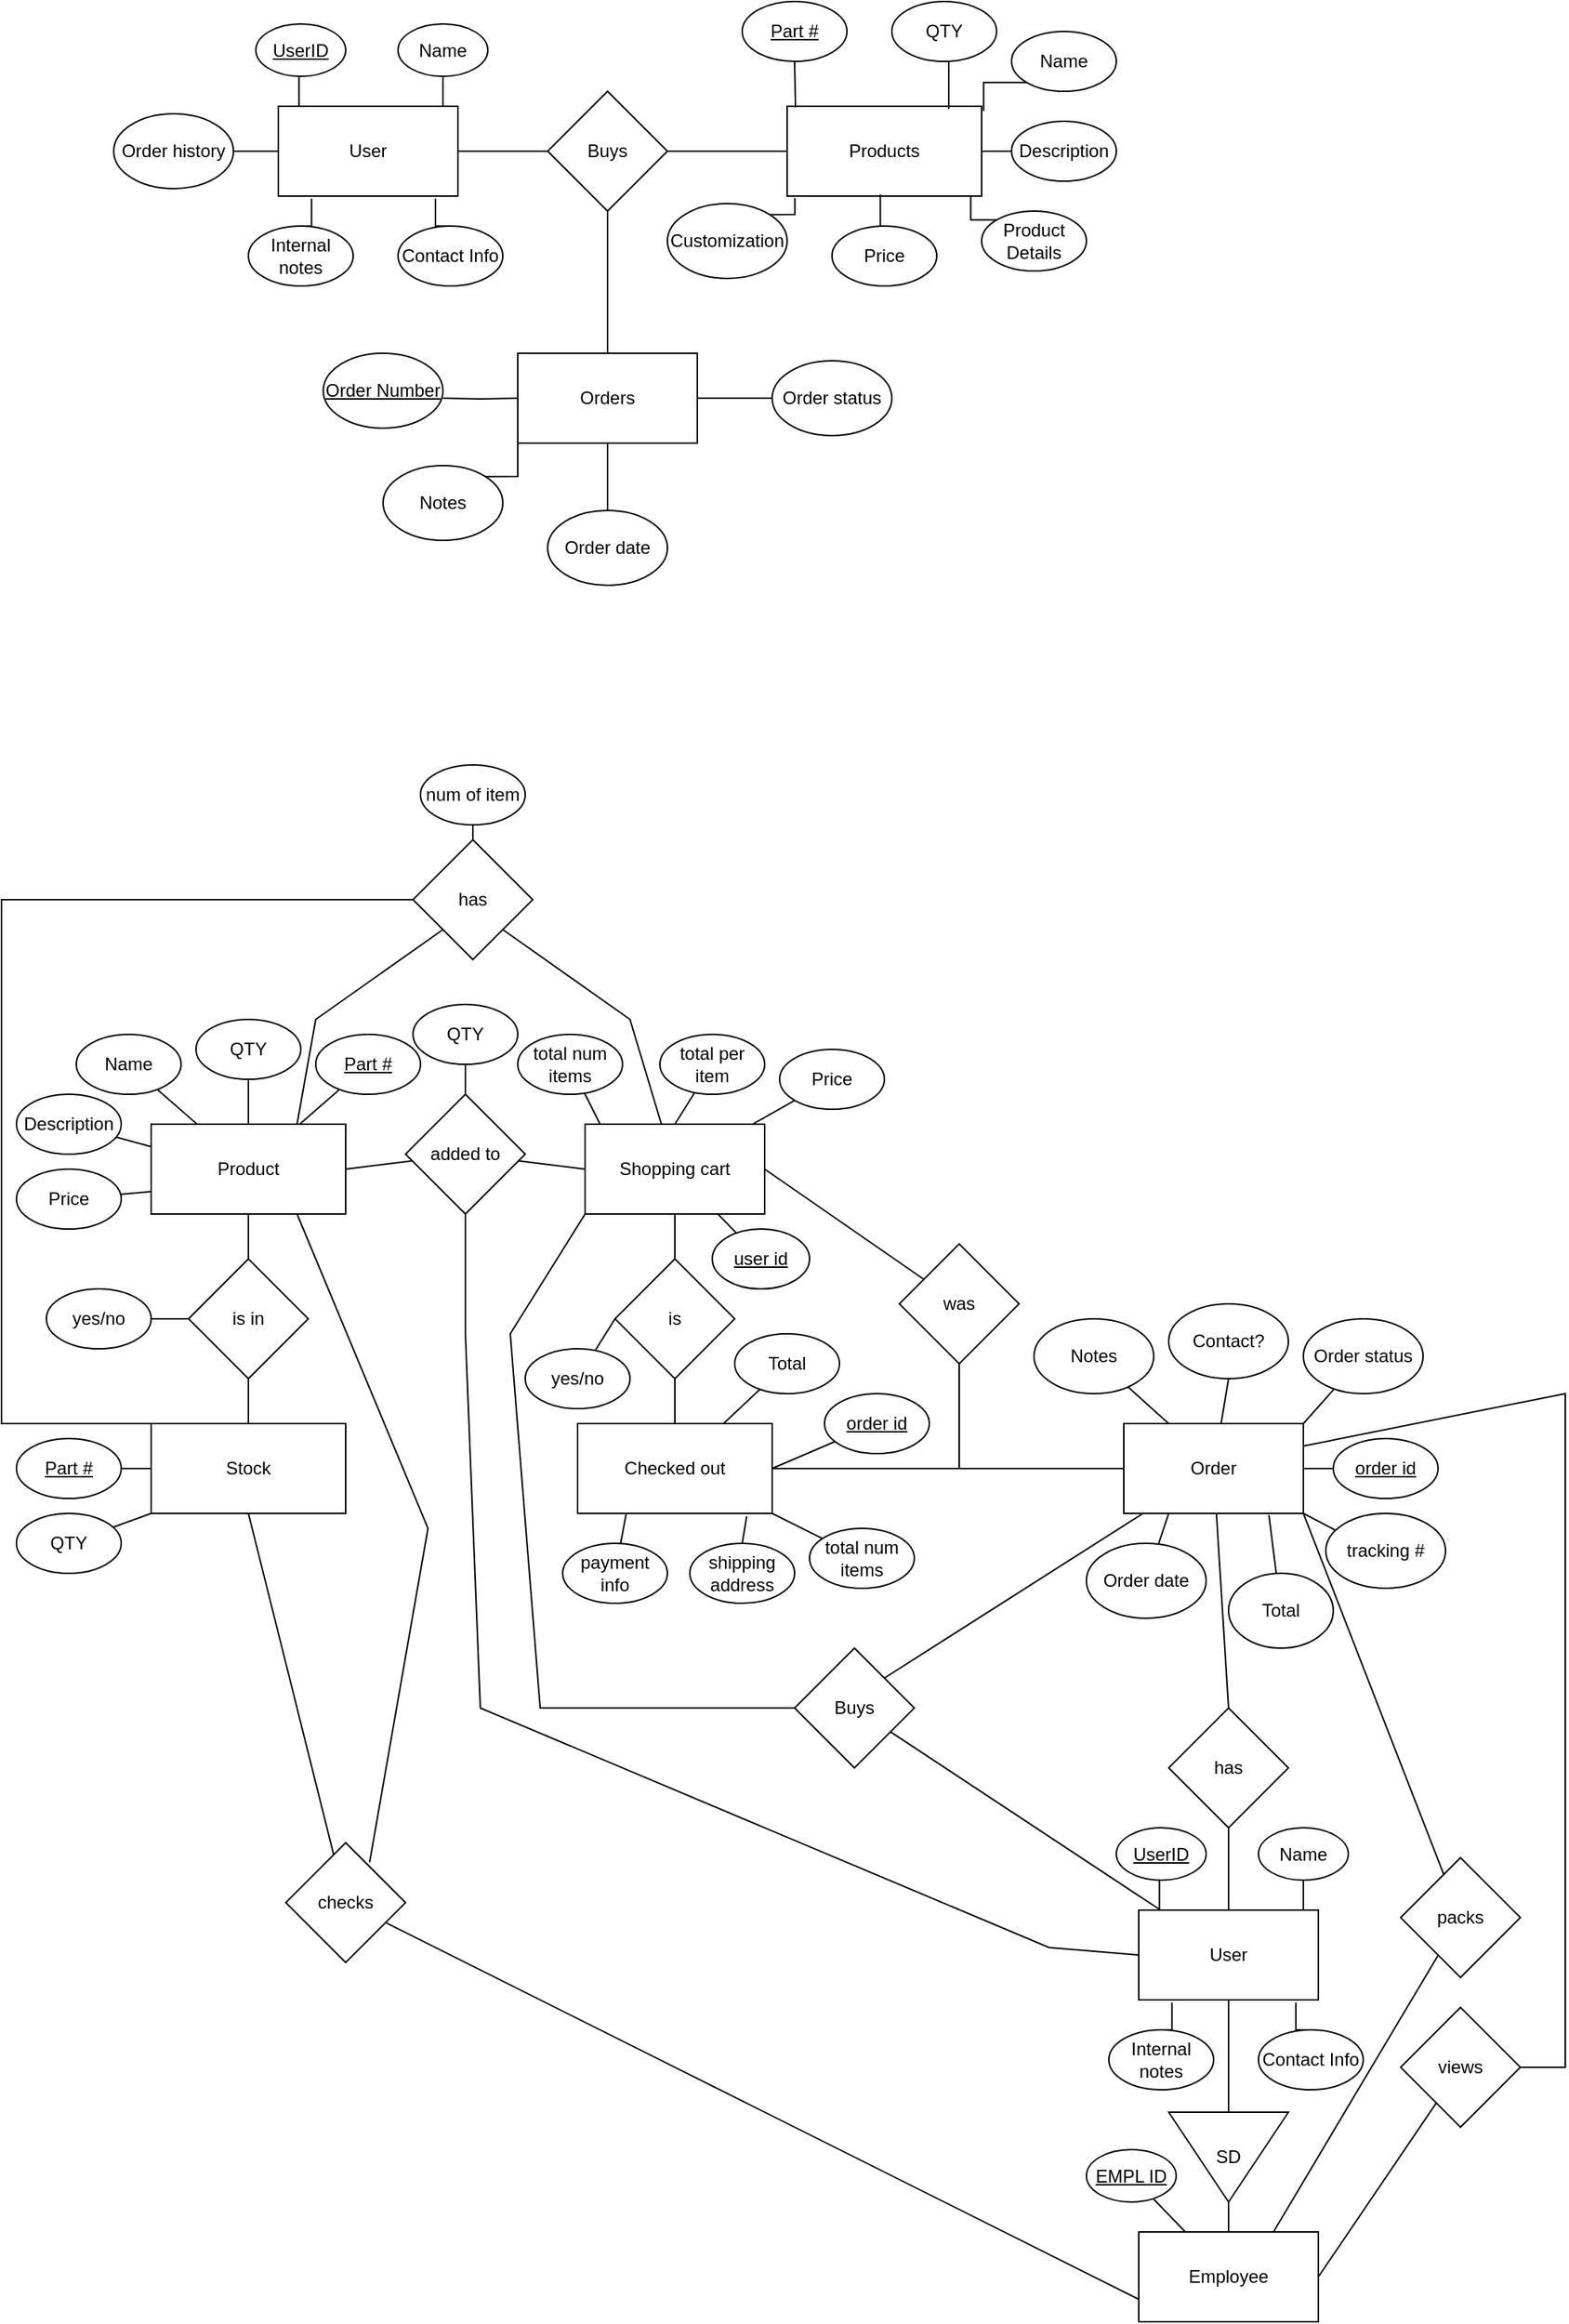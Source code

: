 <mxfile version="16.6.5" type="github">
  <diagram id="0AbyXbpl1AoOHzvugHHO" name="Page-1">
    <mxGraphModel dx="1422" dy="762" grid="1" gridSize="10" guides="1" tooltips="1" connect="1" arrows="1" fold="1" page="1" pageScale="1" pageWidth="1100" pageHeight="1700" math="0" shadow="0">
      <root>
        <mxCell id="0" />
        <mxCell id="1" parent="0" />
        <mxCell id="rV3qXJ5eg_Qng-XEDKfc-6" style="edgeStyle=orthogonalEdgeStyle;rounded=0;orthogonalLoop=1;jettySize=auto;html=1;exitX=1;exitY=0.5;exitDx=0;exitDy=0;entryX=0;entryY=0.5;entryDx=0;entryDy=0;endArrow=none;endFill=0;" parent="1" source="rV3qXJ5eg_Qng-XEDKfc-1" target="rV3qXJ5eg_Qng-XEDKfc-3" edge="1">
          <mxGeometry relative="1" as="geometry" />
        </mxCell>
        <mxCell id="rV3qXJ5eg_Qng-XEDKfc-1" value="User" style="rounded=0;whiteSpace=wrap;html=1;" parent="1" vertex="1">
          <mxGeometry x="220" y="220" width="120" height="60" as="geometry" />
        </mxCell>
        <mxCell id="rV3qXJ5eg_Qng-XEDKfc-5" style="edgeStyle=orthogonalEdgeStyle;rounded=0;orthogonalLoop=1;jettySize=auto;html=1;exitX=0;exitY=0.5;exitDx=0;exitDy=0;entryX=1;entryY=0.5;entryDx=0;entryDy=0;endArrow=none;endFill=0;" parent="1" source="rV3qXJ5eg_Qng-XEDKfc-2" target="rV3qXJ5eg_Qng-XEDKfc-3" edge="1">
          <mxGeometry relative="1" as="geometry" />
        </mxCell>
        <mxCell id="rV3qXJ5eg_Qng-XEDKfc-2" value="Products" style="rounded=0;whiteSpace=wrap;html=1;" parent="1" vertex="1">
          <mxGeometry x="560" y="220" width="130" height="60" as="geometry" />
        </mxCell>
        <mxCell id="rV3qXJ5eg_Qng-XEDKfc-49" style="edgeStyle=orthogonalEdgeStyle;rounded=0;orthogonalLoop=1;jettySize=auto;html=1;exitX=0.5;exitY=1;exitDx=0;exitDy=0;entryX=0.5;entryY=0;entryDx=0;entryDy=0;endArrow=none;endFill=0;" parent="1" source="rV3qXJ5eg_Qng-XEDKfc-3" target="rV3qXJ5eg_Qng-XEDKfc-48" edge="1">
          <mxGeometry relative="1" as="geometry" />
        </mxCell>
        <mxCell id="rV3qXJ5eg_Qng-XEDKfc-3" value="Buys" style="rhombus;whiteSpace=wrap;html=1;" parent="1" vertex="1">
          <mxGeometry x="400" y="210" width="80" height="80" as="geometry" />
        </mxCell>
        <mxCell id="rV3qXJ5eg_Qng-XEDKfc-63" style="edgeStyle=orthogonalEdgeStyle;rounded=0;orthogonalLoop=1;jettySize=auto;html=1;exitX=0.5;exitY=1;exitDx=0;exitDy=0;entryX=0.831;entryY=0.029;entryDx=0;entryDy=0;entryPerimeter=0;endArrow=none;endFill=0;" parent="1" source="rV3qXJ5eg_Qng-XEDKfc-8" target="rV3qXJ5eg_Qng-XEDKfc-2" edge="1">
          <mxGeometry relative="1" as="geometry" />
        </mxCell>
        <mxCell id="rV3qXJ5eg_Qng-XEDKfc-8" value="QTY" style="ellipse;whiteSpace=wrap;html=1;" parent="1" vertex="1">
          <mxGeometry x="630" y="150" width="70" height="40" as="geometry" />
        </mxCell>
        <mxCell id="rV3qXJ5eg_Qng-XEDKfc-64" style="edgeStyle=orthogonalEdgeStyle;rounded=0;orthogonalLoop=1;jettySize=auto;html=1;exitX=0.5;exitY=1;exitDx=0;exitDy=0;entryX=0.043;entryY=0.013;entryDx=0;entryDy=0;entryPerimeter=0;endArrow=none;endFill=0;" parent="1" source="rV3qXJ5eg_Qng-XEDKfc-9" target="rV3qXJ5eg_Qng-XEDKfc-2" edge="1">
          <mxGeometry relative="1" as="geometry" />
        </mxCell>
        <mxCell id="rV3qXJ5eg_Qng-XEDKfc-9" value="&lt;u&gt;Part #&lt;/u&gt;" style="ellipse;whiteSpace=wrap;html=1;" parent="1" vertex="1">
          <mxGeometry x="530" y="150" width="70" height="40" as="geometry" />
        </mxCell>
        <mxCell id="rV3qXJ5eg_Qng-XEDKfc-62" style="edgeStyle=orthogonalEdgeStyle;rounded=0;orthogonalLoop=1;jettySize=auto;html=1;exitX=0;exitY=1;exitDx=0;exitDy=0;entryX=1.01;entryY=0.052;entryDx=0;entryDy=0;entryPerimeter=0;endArrow=none;endFill=0;" parent="1" source="rV3qXJ5eg_Qng-XEDKfc-10" target="rV3qXJ5eg_Qng-XEDKfc-2" edge="1">
          <mxGeometry relative="1" as="geometry" />
        </mxCell>
        <mxCell id="rV3qXJ5eg_Qng-XEDKfc-10" value="Name" style="ellipse;whiteSpace=wrap;html=1;" parent="1" vertex="1">
          <mxGeometry x="710" y="170" width="70" height="40" as="geometry" />
        </mxCell>
        <mxCell id="rV3qXJ5eg_Qng-XEDKfc-61" style="edgeStyle=orthogonalEdgeStyle;rounded=0;orthogonalLoop=1;jettySize=auto;html=1;exitX=0;exitY=0.5;exitDx=0;exitDy=0;entryX=1;entryY=0.5;entryDx=0;entryDy=0;endArrow=none;endFill=0;" parent="1" source="rV3qXJ5eg_Qng-XEDKfc-11" target="rV3qXJ5eg_Qng-XEDKfc-2" edge="1">
          <mxGeometry relative="1" as="geometry" />
        </mxCell>
        <mxCell id="rV3qXJ5eg_Qng-XEDKfc-11" value="Description&lt;br&gt;" style="ellipse;whiteSpace=wrap;html=1;" parent="1" vertex="1">
          <mxGeometry x="710" y="230" width="70" height="40" as="geometry" />
        </mxCell>
        <mxCell id="rV3qXJ5eg_Qng-XEDKfc-60" style="edgeStyle=orthogonalEdgeStyle;rounded=0;orthogonalLoop=1;jettySize=auto;html=1;exitX=0;exitY=0;exitDx=0;exitDy=0;entryX=0.944;entryY=0.997;entryDx=0;entryDy=0;entryPerimeter=0;endArrow=none;endFill=0;" parent="1" source="rV3qXJ5eg_Qng-XEDKfc-13" target="rV3qXJ5eg_Qng-XEDKfc-2" edge="1">
          <mxGeometry relative="1" as="geometry" />
        </mxCell>
        <mxCell id="rV3qXJ5eg_Qng-XEDKfc-13" value="Product&lt;br&gt;Details" style="ellipse;whiteSpace=wrap;html=1;" parent="1" vertex="1">
          <mxGeometry x="690" y="290" width="70" height="40" as="geometry" />
        </mxCell>
        <mxCell id="rV3qXJ5eg_Qng-XEDKfc-59" style="edgeStyle=orthogonalEdgeStyle;rounded=0;orthogonalLoop=1;jettySize=auto;html=1;exitX=0.5;exitY=0;exitDx=0;exitDy=0;entryX=0.479;entryY=0.981;entryDx=0;entryDy=0;entryPerimeter=0;endArrow=none;endFill=0;" parent="1" source="rV3qXJ5eg_Qng-XEDKfc-14" target="rV3qXJ5eg_Qng-XEDKfc-2" edge="1">
          <mxGeometry relative="1" as="geometry" />
        </mxCell>
        <mxCell id="rV3qXJ5eg_Qng-XEDKfc-14" value="Price" style="ellipse;whiteSpace=wrap;html=1;" parent="1" vertex="1">
          <mxGeometry x="590" y="300" width="70" height="40" as="geometry" />
        </mxCell>
        <mxCell id="rV3qXJ5eg_Qng-XEDKfc-58" style="edgeStyle=orthogonalEdgeStyle;rounded=0;orthogonalLoop=1;jettySize=auto;html=1;exitX=1;exitY=0;exitDx=0;exitDy=0;entryX=0.04;entryY=1.021;entryDx=0;entryDy=0;entryPerimeter=0;endArrow=none;endFill=0;" parent="1" source="rV3qXJ5eg_Qng-XEDKfc-15" target="rV3qXJ5eg_Qng-XEDKfc-2" edge="1">
          <mxGeometry relative="1" as="geometry" />
        </mxCell>
        <mxCell id="rV3qXJ5eg_Qng-XEDKfc-15" value="Customization&lt;br&gt;" style="ellipse;whiteSpace=wrap;html=1;" parent="1" vertex="1">
          <mxGeometry x="480" y="285" width="80" height="50" as="geometry" />
        </mxCell>
        <mxCell id="rV3qXJ5eg_Qng-XEDKfc-24" style="edgeStyle=orthogonalEdgeStyle;rounded=0;orthogonalLoop=1;jettySize=auto;html=1;exitX=1;exitY=0.5;exitDx=0;exitDy=0;entryX=0;entryY=0.5;entryDx=0;entryDy=0;endArrow=none;endFill=0;" parent="1" source="rV3qXJ5eg_Qng-XEDKfc-23" target="rV3qXJ5eg_Qng-XEDKfc-1" edge="1">
          <mxGeometry relative="1" as="geometry" />
        </mxCell>
        <mxCell id="rV3qXJ5eg_Qng-XEDKfc-23" value="Order history" style="ellipse;whiteSpace=wrap;html=1;" parent="1" vertex="1">
          <mxGeometry x="110" y="225" width="80" height="50" as="geometry" />
        </mxCell>
        <mxCell id="rV3qXJ5eg_Qng-XEDKfc-44" style="edgeStyle=orthogonalEdgeStyle;rounded=0;orthogonalLoop=1;jettySize=auto;html=1;exitX=0.5;exitY=1;exitDx=0;exitDy=0;entryX=0.115;entryY=-0.003;entryDx=0;entryDy=0;entryPerimeter=0;endArrow=none;endFill=0;" parent="1" source="rV3qXJ5eg_Qng-XEDKfc-34" target="rV3qXJ5eg_Qng-XEDKfc-1" edge="1">
          <mxGeometry relative="1" as="geometry" />
        </mxCell>
        <mxCell id="rV3qXJ5eg_Qng-XEDKfc-34" value="&lt;u&gt;UserID&lt;/u&gt;" style="ellipse;whiteSpace=wrap;html=1;" parent="1" vertex="1">
          <mxGeometry x="205" y="165" width="60" height="35" as="geometry" />
        </mxCell>
        <mxCell id="rV3qXJ5eg_Qng-XEDKfc-43" style="edgeStyle=orthogonalEdgeStyle;rounded=0;orthogonalLoop=1;jettySize=auto;html=1;exitX=0.5;exitY=1;exitDx=0;exitDy=0;endArrow=none;endFill=0;" parent="1" source="rV3qXJ5eg_Qng-XEDKfc-38" target="rV3qXJ5eg_Qng-XEDKfc-1" edge="1">
          <mxGeometry relative="1" as="geometry" />
        </mxCell>
        <mxCell id="rV3qXJ5eg_Qng-XEDKfc-38" value="Name" style="ellipse;whiteSpace=wrap;html=1;" parent="1" vertex="1">
          <mxGeometry x="300" y="165" width="60" height="35" as="geometry" />
        </mxCell>
        <mxCell id="rV3qXJ5eg_Qng-XEDKfc-42" style="edgeStyle=orthogonalEdgeStyle;rounded=0;orthogonalLoop=1;jettySize=auto;html=1;exitX=0.5;exitY=0;exitDx=0;exitDy=0;entryX=0.875;entryY=1.03;entryDx=0;entryDy=0;entryPerimeter=0;endArrow=none;endFill=0;" parent="1" source="rV3qXJ5eg_Qng-XEDKfc-39" target="rV3qXJ5eg_Qng-XEDKfc-1" edge="1">
          <mxGeometry relative="1" as="geometry" />
        </mxCell>
        <mxCell id="rV3qXJ5eg_Qng-XEDKfc-39" value="Contact Info" style="ellipse;whiteSpace=wrap;html=1;" parent="1" vertex="1">
          <mxGeometry x="300" y="300" width="70" height="40" as="geometry" />
        </mxCell>
        <mxCell id="rV3qXJ5eg_Qng-XEDKfc-41" style="edgeStyle=orthogonalEdgeStyle;rounded=0;orthogonalLoop=1;jettySize=auto;html=1;exitX=0.5;exitY=0;exitDx=0;exitDy=0;entryX=0.185;entryY=1.03;entryDx=0;entryDy=0;entryPerimeter=0;endArrow=none;endFill=0;" parent="1" source="rV3qXJ5eg_Qng-XEDKfc-40" target="rV3qXJ5eg_Qng-XEDKfc-1" edge="1">
          <mxGeometry relative="1" as="geometry" />
        </mxCell>
        <mxCell id="rV3qXJ5eg_Qng-XEDKfc-40" value="Internal notes&lt;br&gt;" style="ellipse;whiteSpace=wrap;html=1;" parent="1" vertex="1">
          <mxGeometry x="200" y="300" width="70" height="40" as="geometry" />
        </mxCell>
        <mxCell id="rV3qXJ5eg_Qng-XEDKfc-48" value="Orders" style="rounded=0;whiteSpace=wrap;html=1;" parent="1" vertex="1">
          <mxGeometry x="380" y="385" width="120" height="60" as="geometry" />
        </mxCell>
        <mxCell id="rV3qXJ5eg_Qng-XEDKfc-51" style="edgeStyle=orthogonalEdgeStyle;rounded=0;orthogonalLoop=1;jettySize=auto;html=1;exitX=1;exitY=0.5;exitDx=0;exitDy=0;endArrow=none;endFill=0;" parent="1" target="rV3qXJ5eg_Qng-XEDKfc-48" edge="1">
          <mxGeometry relative="1" as="geometry">
            <mxPoint x="330.0" y="415" as="sourcePoint" />
          </mxGeometry>
        </mxCell>
        <mxCell id="rV3qXJ5eg_Qng-XEDKfc-50" value="&lt;u&gt;Order Number&lt;/u&gt;" style="ellipse;whiteSpace=wrap;html=1;" parent="1" vertex="1">
          <mxGeometry x="250" y="385" width="80" height="50" as="geometry" />
        </mxCell>
        <mxCell id="rV3qXJ5eg_Qng-XEDKfc-53" style="edgeStyle=orthogonalEdgeStyle;rounded=0;orthogonalLoop=1;jettySize=auto;html=1;exitX=0;exitY=0.5;exitDx=0;exitDy=0;entryX=1;entryY=0.5;entryDx=0;entryDy=0;endArrow=none;endFill=0;" parent="1" source="rV3qXJ5eg_Qng-XEDKfc-52" target="rV3qXJ5eg_Qng-XEDKfc-48" edge="1">
          <mxGeometry relative="1" as="geometry" />
        </mxCell>
        <mxCell id="rV3qXJ5eg_Qng-XEDKfc-52" value="Order status&lt;br&gt;" style="ellipse;whiteSpace=wrap;html=1;" parent="1" vertex="1">
          <mxGeometry x="550" y="390" width="80" height="50" as="geometry" />
        </mxCell>
        <mxCell id="rV3qXJ5eg_Qng-XEDKfc-55" style="edgeStyle=orthogonalEdgeStyle;rounded=0;orthogonalLoop=1;jettySize=auto;html=1;exitX=0.5;exitY=0;exitDx=0;exitDy=0;entryX=0.5;entryY=1;entryDx=0;entryDy=0;endArrow=none;endFill=0;" parent="1" source="rV3qXJ5eg_Qng-XEDKfc-54" target="rV3qXJ5eg_Qng-XEDKfc-48" edge="1">
          <mxGeometry relative="1" as="geometry" />
        </mxCell>
        <mxCell id="rV3qXJ5eg_Qng-XEDKfc-54" value="Order date&lt;br&gt;" style="ellipse;whiteSpace=wrap;html=1;" parent="1" vertex="1">
          <mxGeometry x="400" y="490" width="80" height="50" as="geometry" />
        </mxCell>
        <mxCell id="rV3qXJ5eg_Qng-XEDKfc-57" style="edgeStyle=orthogonalEdgeStyle;rounded=0;orthogonalLoop=1;jettySize=auto;html=1;exitX=1;exitY=0;exitDx=0;exitDy=0;entryX=0;entryY=1;entryDx=0;entryDy=0;endArrow=none;endFill=0;" parent="1" source="rV3qXJ5eg_Qng-XEDKfc-56" target="rV3qXJ5eg_Qng-XEDKfc-48" edge="1">
          <mxGeometry relative="1" as="geometry" />
        </mxCell>
        <mxCell id="rV3qXJ5eg_Qng-XEDKfc-56" value="Notes" style="ellipse;whiteSpace=wrap;html=1;" parent="1" vertex="1">
          <mxGeometry x="290" y="460" width="80" height="50" as="geometry" />
        </mxCell>
        <mxCell id="xdMU3iZf9lZtiUBWE6Kj-15" style="edgeStyle=none;rounded=0;orthogonalLoop=1;jettySize=auto;html=1;entryX=0.5;entryY=0;entryDx=0;entryDy=0;endArrow=none;endFill=0;" edge="1" parent="1" source="xdMU3iZf9lZtiUBWE6Kj-1" target="xdMU3iZf9lZtiUBWE6Kj-13">
          <mxGeometry relative="1" as="geometry" />
        </mxCell>
        <mxCell id="xdMU3iZf9lZtiUBWE6Kj-1" value="Product" style="rounded=0;whiteSpace=wrap;html=1;" vertex="1" parent="1">
          <mxGeometry x="135" y="900" width="130" height="60" as="geometry" />
        </mxCell>
        <mxCell id="xdMU3iZf9lZtiUBWE6Kj-5" style="edgeStyle=none;rounded=0;orthogonalLoop=1;jettySize=auto;html=1;endArrow=none;endFill=0;entryX=0.5;entryY=0;entryDx=0;entryDy=0;" edge="1" parent="1" source="xdMU3iZf9lZtiUBWE6Kj-2" target="xdMU3iZf9lZtiUBWE6Kj-1">
          <mxGeometry relative="1" as="geometry" />
        </mxCell>
        <mxCell id="xdMU3iZf9lZtiUBWE6Kj-2" value="QTY" style="ellipse;whiteSpace=wrap;html=1;" vertex="1" parent="1">
          <mxGeometry x="165" y="830" width="70" height="40" as="geometry" />
        </mxCell>
        <mxCell id="xdMU3iZf9lZtiUBWE6Kj-4" style="rounded=0;orthogonalLoop=1;jettySize=auto;html=1;endArrow=none;endFill=0;" edge="1" parent="1" source="xdMU3iZf9lZtiUBWE6Kj-3" target="xdMU3iZf9lZtiUBWE6Kj-1">
          <mxGeometry relative="1" as="geometry" />
        </mxCell>
        <mxCell id="xdMU3iZf9lZtiUBWE6Kj-3" value="&lt;u&gt;Part #&lt;/u&gt;" style="ellipse;whiteSpace=wrap;html=1;" vertex="1" parent="1">
          <mxGeometry x="245" y="840" width="70" height="40" as="geometry" />
        </mxCell>
        <mxCell id="xdMU3iZf9lZtiUBWE6Kj-7" style="edgeStyle=none;rounded=0;orthogonalLoop=1;jettySize=auto;html=1;endArrow=none;endFill=0;" edge="1" parent="1" source="xdMU3iZf9lZtiUBWE6Kj-6" target="xdMU3iZf9lZtiUBWE6Kj-1">
          <mxGeometry relative="1" as="geometry" />
        </mxCell>
        <mxCell id="xdMU3iZf9lZtiUBWE6Kj-6" value="Name" style="ellipse;whiteSpace=wrap;html=1;" vertex="1" parent="1">
          <mxGeometry x="85" y="840" width="70" height="40" as="geometry" />
        </mxCell>
        <mxCell id="xdMU3iZf9lZtiUBWE6Kj-9" style="edgeStyle=none;rounded=0;orthogonalLoop=1;jettySize=auto;html=1;entryX=0;entryY=0.25;entryDx=0;entryDy=0;endArrow=none;endFill=0;" edge="1" parent="1" source="xdMU3iZf9lZtiUBWE6Kj-8" target="xdMU3iZf9lZtiUBWE6Kj-1">
          <mxGeometry relative="1" as="geometry" />
        </mxCell>
        <mxCell id="xdMU3iZf9lZtiUBWE6Kj-8" value="Description&lt;br&gt;" style="ellipse;whiteSpace=wrap;html=1;" vertex="1" parent="1">
          <mxGeometry x="45" y="880" width="70" height="40" as="geometry" />
        </mxCell>
        <mxCell id="xdMU3iZf9lZtiUBWE6Kj-11" style="edgeStyle=none;rounded=0;orthogonalLoop=1;jettySize=auto;html=1;entryX=0;entryY=0.75;entryDx=0;entryDy=0;endArrow=none;endFill=0;" edge="1" parent="1" source="xdMU3iZf9lZtiUBWE6Kj-10" target="xdMU3iZf9lZtiUBWE6Kj-1">
          <mxGeometry relative="1" as="geometry" />
        </mxCell>
        <mxCell id="xdMU3iZf9lZtiUBWE6Kj-10" value="Price" style="ellipse;whiteSpace=wrap;html=1;" vertex="1" parent="1">
          <mxGeometry x="45" y="930" width="70" height="40" as="geometry" />
        </mxCell>
        <mxCell id="xdMU3iZf9lZtiUBWE6Kj-16" style="edgeStyle=none;rounded=0;orthogonalLoop=1;jettySize=auto;html=1;entryX=0.5;entryY=1;entryDx=0;entryDy=0;endArrow=none;endFill=0;" edge="1" parent="1" source="xdMU3iZf9lZtiUBWE6Kj-12" target="xdMU3iZf9lZtiUBWE6Kj-13">
          <mxGeometry relative="1" as="geometry" />
        </mxCell>
        <mxCell id="xdMU3iZf9lZtiUBWE6Kj-12" value="Stock" style="rounded=0;whiteSpace=wrap;html=1;" vertex="1" parent="1">
          <mxGeometry x="135" y="1100" width="130" height="60" as="geometry" />
        </mxCell>
        <mxCell id="xdMU3iZf9lZtiUBWE6Kj-13" value="is in" style="rhombus;whiteSpace=wrap;html=1;" vertex="1" parent="1">
          <mxGeometry x="160" y="990" width="80" height="80" as="geometry" />
        </mxCell>
        <mxCell id="xdMU3iZf9lZtiUBWE6Kj-18" style="edgeStyle=none;rounded=0;orthogonalLoop=1;jettySize=auto;html=1;entryX=0;entryY=0.5;entryDx=0;entryDy=0;endArrow=none;endFill=0;" edge="1" parent="1" source="xdMU3iZf9lZtiUBWE6Kj-17" target="xdMU3iZf9lZtiUBWE6Kj-13">
          <mxGeometry relative="1" as="geometry" />
        </mxCell>
        <mxCell id="xdMU3iZf9lZtiUBWE6Kj-17" value="yes/no" style="ellipse;whiteSpace=wrap;html=1;" vertex="1" parent="1">
          <mxGeometry x="65" y="1010" width="70" height="40" as="geometry" />
        </mxCell>
        <mxCell id="xdMU3iZf9lZtiUBWE6Kj-20" style="edgeStyle=none;rounded=0;orthogonalLoop=1;jettySize=auto;html=1;entryX=1;entryY=0.5;entryDx=0;entryDy=0;endArrow=none;endFill=0;" edge="1" parent="1" source="xdMU3iZf9lZtiUBWE6Kj-19" target="xdMU3iZf9lZtiUBWE6Kj-1">
          <mxGeometry relative="1" as="geometry" />
        </mxCell>
        <mxCell id="xdMU3iZf9lZtiUBWE6Kj-22" style="edgeStyle=none;rounded=0;orthogonalLoop=1;jettySize=auto;html=1;entryX=0;entryY=0.5;entryDx=0;entryDy=0;endArrow=none;endFill=0;" edge="1" parent="1" source="xdMU3iZf9lZtiUBWE6Kj-19" target="xdMU3iZf9lZtiUBWE6Kj-21">
          <mxGeometry relative="1" as="geometry" />
        </mxCell>
        <mxCell id="xdMU3iZf9lZtiUBWE6Kj-106" style="edgeStyle=none;rounded=0;orthogonalLoop=1;jettySize=auto;html=1;entryX=0;entryY=0.5;entryDx=0;entryDy=0;endArrow=none;endFill=0;" edge="1" parent="1" source="xdMU3iZf9lZtiUBWE6Kj-19" target="xdMU3iZf9lZtiUBWE6Kj-80">
          <mxGeometry relative="1" as="geometry">
            <Array as="points">
              <mxPoint x="345" y="1040" />
              <mxPoint x="355" y="1290" />
              <mxPoint x="735" y="1450" />
            </Array>
          </mxGeometry>
        </mxCell>
        <mxCell id="xdMU3iZf9lZtiUBWE6Kj-19" value="added to" style="rhombus;whiteSpace=wrap;html=1;" vertex="1" parent="1">
          <mxGeometry x="305" y="880" width="80" height="80" as="geometry" />
        </mxCell>
        <mxCell id="xdMU3iZf9lZtiUBWE6Kj-21" value="Shopping cart" style="rounded=0;whiteSpace=wrap;html=1;" vertex="1" parent="1">
          <mxGeometry x="425" y="900" width="120" height="60" as="geometry" />
        </mxCell>
        <mxCell id="xdMU3iZf9lZtiUBWE6Kj-24" style="edgeStyle=none;rounded=0;orthogonalLoop=1;jettySize=auto;html=1;endArrow=none;endFill=0;" edge="1" parent="1" source="xdMU3iZf9lZtiUBWE6Kj-23" target="xdMU3iZf9lZtiUBWE6Kj-19">
          <mxGeometry relative="1" as="geometry" />
        </mxCell>
        <mxCell id="xdMU3iZf9lZtiUBWE6Kj-23" value="QTY" style="ellipse;whiteSpace=wrap;html=1;" vertex="1" parent="1">
          <mxGeometry x="310" y="820" width="70" height="40" as="geometry" />
        </mxCell>
        <mxCell id="xdMU3iZf9lZtiUBWE6Kj-28" value="" style="edgeStyle=none;rounded=0;orthogonalLoop=1;jettySize=auto;html=1;endArrow=none;endFill=0;" edge="1" parent="1" source="xdMU3iZf9lZtiUBWE6Kj-27" target="xdMU3iZf9lZtiUBWE6Kj-21">
          <mxGeometry relative="1" as="geometry">
            <Array as="points">
              <mxPoint x="435" y="900" />
            </Array>
          </mxGeometry>
        </mxCell>
        <mxCell id="xdMU3iZf9lZtiUBWE6Kj-27" value="total num items" style="ellipse;whiteSpace=wrap;html=1;" vertex="1" parent="1">
          <mxGeometry x="380" y="840" width="70" height="40" as="geometry" />
        </mxCell>
        <mxCell id="xdMU3iZf9lZtiUBWE6Kj-30" style="edgeStyle=none;rounded=0;orthogonalLoop=1;jettySize=auto;html=1;entryX=0.5;entryY=0;entryDx=0;entryDy=0;endArrow=none;endFill=0;" edge="1" parent="1" source="xdMU3iZf9lZtiUBWE6Kj-29" target="xdMU3iZf9lZtiUBWE6Kj-21">
          <mxGeometry relative="1" as="geometry" />
        </mxCell>
        <mxCell id="xdMU3iZf9lZtiUBWE6Kj-29" value="total per item" style="ellipse;whiteSpace=wrap;html=1;" vertex="1" parent="1">
          <mxGeometry x="475" y="840" width="70" height="40" as="geometry" />
        </mxCell>
        <mxCell id="xdMU3iZf9lZtiUBWE6Kj-32" style="edgeStyle=none;rounded=0;orthogonalLoop=1;jettySize=auto;html=1;endArrow=none;endFill=0;exitX=1;exitY=1;exitDx=0;exitDy=0;" edge="1" parent="1" source="xdMU3iZf9lZtiUBWE6Kj-31" target="xdMU3iZf9lZtiUBWE6Kj-21">
          <mxGeometry relative="1" as="geometry">
            <Array as="points">
              <mxPoint x="455" y="830" />
            </Array>
          </mxGeometry>
        </mxCell>
        <mxCell id="xdMU3iZf9lZtiUBWE6Kj-33" style="edgeStyle=none;rounded=0;orthogonalLoop=1;jettySize=auto;html=1;exitX=0;exitY=1;exitDx=0;exitDy=0;entryX=0.75;entryY=0;entryDx=0;entryDy=0;endArrow=none;endFill=0;" edge="1" parent="1" source="xdMU3iZf9lZtiUBWE6Kj-31" target="xdMU3iZf9lZtiUBWE6Kj-1">
          <mxGeometry relative="1" as="geometry">
            <Array as="points">
              <mxPoint x="245" y="830" />
            </Array>
          </mxGeometry>
        </mxCell>
        <mxCell id="xdMU3iZf9lZtiUBWE6Kj-101" style="edgeStyle=none;rounded=0;orthogonalLoop=1;jettySize=auto;html=1;entryX=0;entryY=0;entryDx=0;entryDy=0;endArrow=none;endFill=0;" edge="1" parent="1" source="xdMU3iZf9lZtiUBWE6Kj-31" target="xdMU3iZf9lZtiUBWE6Kj-12">
          <mxGeometry relative="1" as="geometry">
            <Array as="points">
              <mxPoint x="35" y="750" />
              <mxPoint x="35" y="1100" />
            </Array>
          </mxGeometry>
        </mxCell>
        <mxCell id="xdMU3iZf9lZtiUBWE6Kj-31" value="has" style="rhombus;whiteSpace=wrap;html=1;" vertex="1" parent="1">
          <mxGeometry x="310" y="710" width="80" height="80" as="geometry" />
        </mxCell>
        <mxCell id="xdMU3iZf9lZtiUBWE6Kj-36" style="edgeStyle=none;rounded=0;orthogonalLoop=1;jettySize=auto;html=1;entryX=0.5;entryY=0;entryDx=0;entryDy=0;endArrow=none;endFill=0;" edge="1" parent="1" source="xdMU3iZf9lZtiUBWE6Kj-35" target="xdMU3iZf9lZtiUBWE6Kj-31">
          <mxGeometry relative="1" as="geometry" />
        </mxCell>
        <mxCell id="xdMU3iZf9lZtiUBWE6Kj-35" value="num of item" style="ellipse;whiteSpace=wrap;html=1;" vertex="1" parent="1">
          <mxGeometry x="315" y="660" width="70" height="40" as="geometry" />
        </mxCell>
        <mxCell id="xdMU3iZf9lZtiUBWE6Kj-40" style="edgeStyle=none;rounded=0;orthogonalLoop=1;jettySize=auto;html=1;entryX=0;entryY=0.5;entryDx=0;entryDy=0;endArrow=none;endFill=0;" edge="1" parent="1" source="xdMU3iZf9lZtiUBWE6Kj-39" target="xdMU3iZf9lZtiUBWE6Kj-12">
          <mxGeometry relative="1" as="geometry" />
        </mxCell>
        <mxCell id="xdMU3iZf9lZtiUBWE6Kj-39" value="&lt;u&gt;Part #&lt;/u&gt;" style="ellipse;whiteSpace=wrap;html=1;" vertex="1" parent="1">
          <mxGeometry x="45" y="1110" width="70" height="40" as="geometry" />
        </mxCell>
        <mxCell id="xdMU3iZf9lZtiUBWE6Kj-42" style="edgeStyle=none;rounded=0;orthogonalLoop=1;jettySize=auto;html=1;entryX=0;entryY=1;entryDx=0;entryDy=0;endArrow=none;endFill=0;" edge="1" parent="1" source="xdMU3iZf9lZtiUBWE6Kj-41" target="xdMU3iZf9lZtiUBWE6Kj-12">
          <mxGeometry relative="1" as="geometry" />
        </mxCell>
        <mxCell id="xdMU3iZf9lZtiUBWE6Kj-41" value="QTY" style="ellipse;whiteSpace=wrap;html=1;" vertex="1" parent="1">
          <mxGeometry x="45" y="1160" width="70" height="40" as="geometry" />
        </mxCell>
        <mxCell id="xdMU3iZf9lZtiUBWE6Kj-44" style="edgeStyle=none;rounded=0;orthogonalLoop=1;jettySize=auto;html=1;entryX=0.933;entryY=0;entryDx=0;entryDy=0;entryPerimeter=0;endArrow=none;endFill=0;" edge="1" parent="1" source="xdMU3iZf9lZtiUBWE6Kj-43" target="xdMU3iZf9lZtiUBWE6Kj-21">
          <mxGeometry relative="1" as="geometry" />
        </mxCell>
        <mxCell id="xdMU3iZf9lZtiUBWE6Kj-43" value="Price" style="ellipse;whiteSpace=wrap;html=1;" vertex="1" parent="1">
          <mxGeometry x="555" y="850" width="70" height="40" as="geometry" />
        </mxCell>
        <mxCell id="xdMU3iZf9lZtiUBWE6Kj-60" style="edgeStyle=none;rounded=0;orthogonalLoop=1;jettySize=auto;html=1;entryX=0.5;entryY=0;entryDx=0;entryDy=0;endArrow=none;endFill=0;exitX=0.869;exitY=1.033;exitDx=0;exitDy=0;exitPerimeter=0;" edge="1" parent="1" source="xdMU3iZf9lZtiUBWE6Kj-45" target="xdMU3iZf9lZtiUBWE6Kj-58">
          <mxGeometry relative="1" as="geometry" />
        </mxCell>
        <mxCell id="xdMU3iZf9lZtiUBWE6Kj-45" value="Checked out" style="rounded=0;whiteSpace=wrap;html=1;" vertex="1" parent="1">
          <mxGeometry x="420" y="1100" width="130" height="60" as="geometry" />
        </mxCell>
        <mxCell id="xdMU3iZf9lZtiUBWE6Kj-47" style="edgeStyle=none;rounded=0;orthogonalLoop=1;jettySize=auto;html=1;entryX=0.5;entryY=1;entryDx=0;entryDy=0;endArrow=none;endFill=0;" edge="1" parent="1" source="xdMU3iZf9lZtiUBWE6Kj-46" target="xdMU3iZf9lZtiUBWE6Kj-21">
          <mxGeometry relative="1" as="geometry" />
        </mxCell>
        <mxCell id="xdMU3iZf9lZtiUBWE6Kj-49" value="" style="edgeStyle=none;rounded=0;orthogonalLoop=1;jettySize=auto;html=1;endArrow=none;endFill=0;" edge="1" parent="1" source="xdMU3iZf9lZtiUBWE6Kj-46" target="xdMU3iZf9lZtiUBWE6Kj-45">
          <mxGeometry relative="1" as="geometry" />
        </mxCell>
        <mxCell id="xdMU3iZf9lZtiUBWE6Kj-46" value="is" style="rhombus;whiteSpace=wrap;html=1;" vertex="1" parent="1">
          <mxGeometry x="445" y="990" width="80" height="80" as="geometry" />
        </mxCell>
        <mxCell id="xdMU3iZf9lZtiUBWE6Kj-51" style="edgeStyle=none;rounded=0;orthogonalLoop=1;jettySize=auto;html=1;entryX=0.75;entryY=0;entryDx=0;entryDy=0;endArrow=none;endFill=0;" edge="1" parent="1" source="xdMU3iZf9lZtiUBWE6Kj-50" target="xdMU3iZf9lZtiUBWE6Kj-45">
          <mxGeometry relative="1" as="geometry" />
        </mxCell>
        <mxCell id="xdMU3iZf9lZtiUBWE6Kj-50" value="Total" style="ellipse;whiteSpace=wrap;html=1;" vertex="1" parent="1">
          <mxGeometry x="525" y="1040" width="70" height="40" as="geometry" />
        </mxCell>
        <mxCell id="xdMU3iZf9lZtiUBWE6Kj-53" style="edgeStyle=none;rounded=0;orthogonalLoop=1;jettySize=auto;html=1;entryX=1;entryY=0.5;entryDx=0;entryDy=0;endArrow=none;endFill=0;" edge="1" parent="1" source="xdMU3iZf9lZtiUBWE6Kj-52" target="xdMU3iZf9lZtiUBWE6Kj-45">
          <mxGeometry relative="1" as="geometry" />
        </mxCell>
        <mxCell id="xdMU3iZf9lZtiUBWE6Kj-52" value="&lt;u&gt;order id&lt;/u&gt;" style="ellipse;whiteSpace=wrap;html=1;" vertex="1" parent="1">
          <mxGeometry x="585" y="1080" width="70" height="40" as="geometry" />
        </mxCell>
        <mxCell id="xdMU3iZf9lZtiUBWE6Kj-55" style="edgeStyle=none;rounded=0;orthogonalLoop=1;jettySize=auto;html=1;entryX=1;entryY=1;entryDx=0;entryDy=0;endArrow=none;endFill=0;" edge="1" parent="1" source="xdMU3iZf9lZtiUBWE6Kj-54" target="xdMU3iZf9lZtiUBWE6Kj-45">
          <mxGeometry relative="1" as="geometry" />
        </mxCell>
        <mxCell id="xdMU3iZf9lZtiUBWE6Kj-54" value="total num items" style="ellipse;whiteSpace=wrap;html=1;" vertex="1" parent="1">
          <mxGeometry x="575" y="1170" width="70" height="40" as="geometry" />
        </mxCell>
        <mxCell id="xdMU3iZf9lZtiUBWE6Kj-57" style="edgeStyle=none;rounded=0;orthogonalLoop=1;jettySize=auto;html=1;entryX=0;entryY=0.5;entryDx=0;entryDy=0;endArrow=none;endFill=0;" edge="1" parent="1" source="xdMU3iZf9lZtiUBWE6Kj-56" target="xdMU3iZf9lZtiUBWE6Kj-46">
          <mxGeometry relative="1" as="geometry" />
        </mxCell>
        <mxCell id="xdMU3iZf9lZtiUBWE6Kj-56" value="yes/no" style="ellipse;whiteSpace=wrap;html=1;" vertex="1" parent="1">
          <mxGeometry x="385" y="1050" width="70" height="40" as="geometry" />
        </mxCell>
        <mxCell id="xdMU3iZf9lZtiUBWE6Kj-58" value="shipping address" style="ellipse;whiteSpace=wrap;html=1;" vertex="1" parent="1">
          <mxGeometry x="495" y="1180" width="70" height="40" as="geometry" />
        </mxCell>
        <mxCell id="xdMU3iZf9lZtiUBWE6Kj-100" style="edgeStyle=none;rounded=0;orthogonalLoop=1;jettySize=auto;html=1;entryX=0.5;entryY=0;entryDx=0;entryDy=0;endArrow=none;endFill=0;" edge="1" parent="1" source="xdMU3iZf9lZtiUBWE6Kj-61" target="xdMU3iZf9lZtiUBWE6Kj-91">
          <mxGeometry relative="1" as="geometry" />
        </mxCell>
        <mxCell id="xdMU3iZf9lZtiUBWE6Kj-105" style="edgeStyle=none;rounded=0;orthogonalLoop=1;jettySize=auto;html=1;entryX=1;entryY=0;entryDx=0;entryDy=0;endArrow=none;endFill=0;" edge="1" parent="1" source="xdMU3iZf9lZtiUBWE6Kj-61" target="xdMU3iZf9lZtiUBWE6Kj-102">
          <mxGeometry relative="1" as="geometry" />
        </mxCell>
        <mxCell id="xdMU3iZf9lZtiUBWE6Kj-111" style="edgeStyle=none;rounded=0;orthogonalLoop=1;jettySize=auto;html=1;entryX=0.5;entryY=1;entryDx=0;entryDy=0;endArrow=none;endFill=0;" edge="1" parent="1" source="xdMU3iZf9lZtiUBWE6Kj-61" target="xdMU3iZf9lZtiUBWE6Kj-109">
          <mxGeometry relative="1" as="geometry" />
        </mxCell>
        <mxCell id="xdMU3iZf9lZtiUBWE6Kj-61" value="Order" style="rounded=0;whiteSpace=wrap;html=1;" vertex="1" parent="1">
          <mxGeometry x="785" y="1100" width="120" height="60" as="geometry" />
        </mxCell>
        <mxCell id="xdMU3iZf9lZtiUBWE6Kj-63" style="edgeStyle=none;rounded=0;orthogonalLoop=1;jettySize=auto;html=1;entryX=1;entryY=0.5;entryDx=0;entryDy=0;endArrow=none;endFill=0;" edge="1" parent="1" source="xdMU3iZf9lZtiUBWE6Kj-62" target="xdMU3iZf9lZtiUBWE6Kj-61">
          <mxGeometry relative="1" as="geometry" />
        </mxCell>
        <mxCell id="xdMU3iZf9lZtiUBWE6Kj-62" value="&lt;u&gt;order id&lt;/u&gt;" style="ellipse;whiteSpace=wrap;html=1;" vertex="1" parent="1">
          <mxGeometry x="925" y="1110" width="70" height="40" as="geometry" />
        </mxCell>
        <mxCell id="xdMU3iZf9lZtiUBWE6Kj-65" style="edgeStyle=none;rounded=0;orthogonalLoop=1;jettySize=auto;html=1;entryX=1;entryY=0;entryDx=0;entryDy=0;endArrow=none;endFill=0;" edge="1" parent="1" source="xdMU3iZf9lZtiUBWE6Kj-64" target="xdMU3iZf9lZtiUBWE6Kj-61">
          <mxGeometry relative="1" as="geometry" />
        </mxCell>
        <mxCell id="xdMU3iZf9lZtiUBWE6Kj-64" value="Order status&lt;br&gt;" style="ellipse;whiteSpace=wrap;html=1;" vertex="1" parent="1">
          <mxGeometry x="905" y="1030" width="80" height="50" as="geometry" />
        </mxCell>
        <mxCell id="xdMU3iZf9lZtiUBWE6Kj-67" style="edgeStyle=none;rounded=0;orthogonalLoop=1;jettySize=auto;html=1;entryX=0.25;entryY=1;entryDx=0;entryDy=0;endArrow=none;endFill=0;" edge="1" parent="1" source="xdMU3iZf9lZtiUBWE6Kj-66" target="xdMU3iZf9lZtiUBWE6Kj-61">
          <mxGeometry relative="1" as="geometry" />
        </mxCell>
        <mxCell id="xdMU3iZf9lZtiUBWE6Kj-66" value="Order date&lt;br&gt;" style="ellipse;whiteSpace=wrap;html=1;" vertex="1" parent="1">
          <mxGeometry x="760" y="1180" width="80" height="50" as="geometry" />
        </mxCell>
        <mxCell id="xdMU3iZf9lZtiUBWE6Kj-69" style="edgeStyle=none;rounded=0;orthogonalLoop=1;jettySize=auto;html=1;entryX=0.25;entryY=0;entryDx=0;entryDy=0;endArrow=none;endFill=0;" edge="1" parent="1" source="xdMU3iZf9lZtiUBWE6Kj-68" target="xdMU3iZf9lZtiUBWE6Kj-61">
          <mxGeometry relative="1" as="geometry" />
        </mxCell>
        <mxCell id="xdMU3iZf9lZtiUBWE6Kj-68" value="Notes" style="ellipse;whiteSpace=wrap;html=1;" vertex="1" parent="1">
          <mxGeometry x="725" y="1030" width="80" height="50" as="geometry" />
        </mxCell>
        <mxCell id="xdMU3iZf9lZtiUBWE6Kj-71" style="edgeStyle=none;rounded=0;orthogonalLoop=1;jettySize=auto;html=1;entryX=1;entryY=1;entryDx=0;entryDy=0;endArrow=none;endFill=0;exitX=0.075;exitY=0.22;exitDx=0;exitDy=0;exitPerimeter=0;" edge="1" parent="1" source="xdMU3iZf9lZtiUBWE6Kj-70" target="xdMU3iZf9lZtiUBWE6Kj-61">
          <mxGeometry relative="1" as="geometry">
            <mxPoint x="935.758" y="1177.942" as="sourcePoint" />
          </mxGeometry>
        </mxCell>
        <mxCell id="xdMU3iZf9lZtiUBWE6Kj-70" value="tracking #" style="ellipse;whiteSpace=wrap;html=1;" vertex="1" parent="1">
          <mxGeometry x="920" y="1160" width="80" height="50" as="geometry" />
        </mxCell>
        <mxCell id="xdMU3iZf9lZtiUBWE6Kj-73" style="edgeStyle=none;rounded=0;orthogonalLoop=1;jettySize=auto;html=1;entryX=0.808;entryY=1.017;entryDx=0;entryDy=0;entryPerimeter=0;endArrow=none;endFill=0;" edge="1" parent="1" source="xdMU3iZf9lZtiUBWE6Kj-72" target="xdMU3iZf9lZtiUBWE6Kj-61">
          <mxGeometry relative="1" as="geometry" />
        </mxCell>
        <mxCell id="xdMU3iZf9lZtiUBWE6Kj-72" value="Total" style="ellipse;whiteSpace=wrap;html=1;" vertex="1" parent="1">
          <mxGeometry x="855" y="1200" width="70" height="50" as="geometry" />
        </mxCell>
        <mxCell id="xdMU3iZf9lZtiUBWE6Kj-75" style="edgeStyle=none;rounded=0;orthogonalLoop=1;jettySize=auto;html=1;entryX=1;entryY=0.5;entryDx=0;entryDy=0;endArrow=none;endFill=0;" edge="1" parent="1" source="xdMU3iZf9lZtiUBWE6Kj-74" target="xdMU3iZf9lZtiUBWE6Kj-45">
          <mxGeometry relative="1" as="geometry">
            <Array as="points">
              <mxPoint x="675" y="1130" />
            </Array>
          </mxGeometry>
        </mxCell>
        <mxCell id="xdMU3iZf9lZtiUBWE6Kj-76" style="edgeStyle=none;rounded=0;orthogonalLoop=1;jettySize=auto;html=1;entryX=0;entryY=0.5;entryDx=0;entryDy=0;endArrow=none;endFill=0;" edge="1" parent="1" source="xdMU3iZf9lZtiUBWE6Kj-74" target="xdMU3iZf9lZtiUBWE6Kj-61">
          <mxGeometry relative="1" as="geometry">
            <Array as="points">
              <mxPoint x="675" y="1130" />
            </Array>
          </mxGeometry>
        </mxCell>
        <mxCell id="xdMU3iZf9lZtiUBWE6Kj-77" style="edgeStyle=none;rounded=0;orthogonalLoop=1;jettySize=auto;html=1;entryX=1;entryY=0.5;entryDx=0;entryDy=0;endArrow=none;endFill=0;" edge="1" parent="1" source="xdMU3iZf9lZtiUBWE6Kj-74" target="xdMU3iZf9lZtiUBWE6Kj-21">
          <mxGeometry relative="1" as="geometry" />
        </mxCell>
        <mxCell id="xdMU3iZf9lZtiUBWE6Kj-74" value="was" style="rhombus;whiteSpace=wrap;html=1;" vertex="1" parent="1">
          <mxGeometry x="635" y="980" width="80" height="80" as="geometry" />
        </mxCell>
        <mxCell id="xdMU3iZf9lZtiUBWE6Kj-92" style="edgeStyle=none;rounded=0;orthogonalLoop=1;jettySize=auto;html=1;endArrow=none;endFill=0;" edge="1" parent="1" source="xdMU3iZf9lZtiUBWE6Kj-80" target="xdMU3iZf9lZtiUBWE6Kj-91">
          <mxGeometry relative="1" as="geometry" />
        </mxCell>
        <mxCell id="xdMU3iZf9lZtiUBWE6Kj-80" value="User" style="rounded=0;whiteSpace=wrap;html=1;" vertex="1" parent="1">
          <mxGeometry x="795" y="1425" width="120" height="60" as="geometry" />
        </mxCell>
        <mxCell id="xdMU3iZf9lZtiUBWE6Kj-83" style="edgeStyle=orthogonalEdgeStyle;rounded=0;orthogonalLoop=1;jettySize=auto;html=1;exitX=0.5;exitY=1;exitDx=0;exitDy=0;entryX=0.115;entryY=-0.003;entryDx=0;entryDy=0;entryPerimeter=0;endArrow=none;endFill=0;" edge="1" source="xdMU3iZf9lZtiUBWE6Kj-84" target="xdMU3iZf9lZtiUBWE6Kj-80" parent="1">
          <mxGeometry relative="1" as="geometry" />
        </mxCell>
        <mxCell id="xdMU3iZf9lZtiUBWE6Kj-84" value="&lt;u&gt;UserID&lt;/u&gt;" style="ellipse;whiteSpace=wrap;html=1;" vertex="1" parent="1">
          <mxGeometry x="780" y="1370" width="60" height="35" as="geometry" />
        </mxCell>
        <mxCell id="xdMU3iZf9lZtiUBWE6Kj-85" style="edgeStyle=orthogonalEdgeStyle;rounded=0;orthogonalLoop=1;jettySize=auto;html=1;exitX=0.5;exitY=1;exitDx=0;exitDy=0;endArrow=none;endFill=0;" edge="1" source="xdMU3iZf9lZtiUBWE6Kj-86" target="xdMU3iZf9lZtiUBWE6Kj-80" parent="1">
          <mxGeometry relative="1" as="geometry" />
        </mxCell>
        <mxCell id="xdMU3iZf9lZtiUBWE6Kj-86" value="Name" style="ellipse;whiteSpace=wrap;html=1;" vertex="1" parent="1">
          <mxGeometry x="875" y="1370" width="60" height="35" as="geometry" />
        </mxCell>
        <mxCell id="xdMU3iZf9lZtiUBWE6Kj-87" style="edgeStyle=orthogonalEdgeStyle;rounded=0;orthogonalLoop=1;jettySize=auto;html=1;exitX=0.5;exitY=0;exitDx=0;exitDy=0;entryX=0.875;entryY=1.03;entryDx=0;entryDy=0;entryPerimeter=0;endArrow=none;endFill=0;" edge="1" source="xdMU3iZf9lZtiUBWE6Kj-88" target="xdMU3iZf9lZtiUBWE6Kj-80" parent="1">
          <mxGeometry relative="1" as="geometry" />
        </mxCell>
        <mxCell id="xdMU3iZf9lZtiUBWE6Kj-88" value="Contact Info" style="ellipse;whiteSpace=wrap;html=1;" vertex="1" parent="1">
          <mxGeometry x="875" y="1505" width="70" height="40" as="geometry" />
        </mxCell>
        <mxCell id="xdMU3iZf9lZtiUBWE6Kj-89" style="edgeStyle=orthogonalEdgeStyle;rounded=0;orthogonalLoop=1;jettySize=auto;html=1;exitX=0.5;exitY=0;exitDx=0;exitDy=0;entryX=0.185;entryY=1.03;entryDx=0;entryDy=0;entryPerimeter=0;endArrow=none;endFill=0;" edge="1" source="xdMU3iZf9lZtiUBWE6Kj-90" target="xdMU3iZf9lZtiUBWE6Kj-80" parent="1">
          <mxGeometry relative="1" as="geometry" />
        </mxCell>
        <mxCell id="xdMU3iZf9lZtiUBWE6Kj-90" value="Internal notes&lt;br&gt;" style="ellipse;whiteSpace=wrap;html=1;" vertex="1" parent="1">
          <mxGeometry x="775" y="1505" width="70" height="40" as="geometry" />
        </mxCell>
        <mxCell id="xdMU3iZf9lZtiUBWE6Kj-91" value="has" style="rhombus;whiteSpace=wrap;html=1;" vertex="1" parent="1">
          <mxGeometry x="815" y="1290" width="80" height="80" as="geometry" />
        </mxCell>
        <mxCell id="xdMU3iZf9lZtiUBWE6Kj-103" value="" style="edgeStyle=none;rounded=0;orthogonalLoop=1;jettySize=auto;html=1;endArrow=none;endFill=0;" edge="1" parent="1" source="xdMU3iZf9lZtiUBWE6Kj-102" target="xdMU3iZf9lZtiUBWE6Kj-80">
          <mxGeometry relative="1" as="geometry" />
        </mxCell>
        <mxCell id="xdMU3iZf9lZtiUBWE6Kj-104" style="edgeStyle=none;rounded=0;orthogonalLoop=1;jettySize=auto;html=1;entryX=0;entryY=1;entryDx=0;entryDy=0;endArrow=none;endFill=0;" edge="1" parent="1" source="xdMU3iZf9lZtiUBWE6Kj-102" target="xdMU3iZf9lZtiUBWE6Kj-21">
          <mxGeometry relative="1" as="geometry">
            <Array as="points">
              <mxPoint x="485" y="1290" />
              <mxPoint x="395" y="1290" />
              <mxPoint x="375" y="1040" />
            </Array>
          </mxGeometry>
        </mxCell>
        <mxCell id="xdMU3iZf9lZtiUBWE6Kj-102" value="Buys" style="rhombus;whiteSpace=wrap;html=1;" vertex="1" parent="1">
          <mxGeometry x="565" y="1250" width="80" height="80" as="geometry" />
        </mxCell>
        <mxCell id="xdMU3iZf9lZtiUBWE6Kj-109" value="Contact?" style="ellipse;whiteSpace=wrap;html=1;" vertex="1" parent="1">
          <mxGeometry x="815" y="1020" width="80" height="50" as="geometry" />
        </mxCell>
        <mxCell id="xdMU3iZf9lZtiUBWE6Kj-116" style="edgeStyle=none;rounded=0;orthogonalLoop=1;jettySize=auto;html=1;entryX=0.5;entryY=1;entryDx=0;entryDy=0;endArrow=none;endFill=0;" edge="1" parent="1" source="xdMU3iZf9lZtiUBWE6Kj-115" target="xdMU3iZf9lZtiUBWE6Kj-80">
          <mxGeometry relative="1" as="geometry" />
        </mxCell>
        <mxCell id="xdMU3iZf9lZtiUBWE6Kj-115" value="SD" style="triangle;whiteSpace=wrap;html=1;direction=south;" vertex="1" parent="1">
          <mxGeometry x="815" y="1560" width="80" height="60" as="geometry" />
        </mxCell>
        <mxCell id="xdMU3iZf9lZtiUBWE6Kj-120" style="edgeStyle=none;rounded=0;orthogonalLoop=1;jettySize=auto;html=1;entryX=1;entryY=0.5;entryDx=0;entryDy=0;endArrow=none;endFill=0;" edge="1" parent="1" source="xdMU3iZf9lZtiUBWE6Kj-119" target="xdMU3iZf9lZtiUBWE6Kj-115">
          <mxGeometry relative="1" as="geometry" />
        </mxCell>
        <mxCell id="xdMU3iZf9lZtiUBWE6Kj-119" value="Employee" style="rounded=0;whiteSpace=wrap;html=1;" vertex="1" parent="1">
          <mxGeometry x="795" y="1640" width="120" height="60" as="geometry" />
        </mxCell>
        <mxCell id="xdMU3iZf9lZtiUBWE6Kj-122" style="edgeStyle=none;rounded=0;orthogonalLoop=1;jettySize=auto;html=1;entryX=0.5;entryY=1;entryDx=0;entryDy=0;endArrow=none;endFill=0;" edge="1" parent="1" source="xdMU3iZf9lZtiUBWE6Kj-121" target="xdMU3iZf9lZtiUBWE6Kj-12">
          <mxGeometry relative="1" as="geometry" />
        </mxCell>
        <mxCell id="xdMU3iZf9lZtiUBWE6Kj-123" style="edgeStyle=none;rounded=0;orthogonalLoop=1;jettySize=auto;html=1;entryX=0;entryY=0.75;entryDx=0;entryDy=0;endArrow=none;endFill=0;" edge="1" parent="1" source="xdMU3iZf9lZtiUBWE6Kj-121" target="xdMU3iZf9lZtiUBWE6Kj-119">
          <mxGeometry relative="1" as="geometry" />
        </mxCell>
        <mxCell id="xdMU3iZf9lZtiUBWE6Kj-127" style="edgeStyle=none;rounded=0;orthogonalLoop=1;jettySize=auto;html=1;entryX=0.75;entryY=1;entryDx=0;entryDy=0;endArrow=none;endFill=0;exitX=0.7;exitY=0.163;exitDx=0;exitDy=0;exitPerimeter=0;" edge="1" parent="1" source="xdMU3iZf9lZtiUBWE6Kj-121" target="xdMU3iZf9lZtiUBWE6Kj-1">
          <mxGeometry relative="1" as="geometry">
            <Array as="points">
              <mxPoint x="320" y="1170" />
            </Array>
          </mxGeometry>
        </mxCell>
        <mxCell id="xdMU3iZf9lZtiUBWE6Kj-121" value="checks" style="rhombus;whiteSpace=wrap;html=1;" vertex="1" parent="1">
          <mxGeometry x="225" y="1380" width="80" height="80" as="geometry" />
        </mxCell>
        <mxCell id="xdMU3iZf9lZtiUBWE6Kj-126" value="" style="edgeStyle=none;rounded=0;orthogonalLoop=1;jettySize=auto;html=1;endArrow=none;endFill=0;" edge="1" parent="1" source="xdMU3iZf9lZtiUBWE6Kj-125" target="xdMU3iZf9lZtiUBWE6Kj-119">
          <mxGeometry relative="1" as="geometry" />
        </mxCell>
        <mxCell id="xdMU3iZf9lZtiUBWE6Kj-125" value="&lt;u&gt;EMPL ID&lt;/u&gt;" style="ellipse;whiteSpace=wrap;html=1;" vertex="1" parent="1">
          <mxGeometry x="760" y="1585" width="60" height="35" as="geometry" />
        </mxCell>
        <mxCell id="xdMU3iZf9lZtiUBWE6Kj-130" style="edgeStyle=none;rounded=0;orthogonalLoop=1;jettySize=auto;html=1;entryX=0.75;entryY=0;entryDx=0;entryDy=0;endArrow=none;endFill=0;" edge="1" parent="1" source="xdMU3iZf9lZtiUBWE6Kj-129" target="xdMU3iZf9lZtiUBWE6Kj-119">
          <mxGeometry relative="1" as="geometry" />
        </mxCell>
        <mxCell id="xdMU3iZf9lZtiUBWE6Kj-131" style="edgeStyle=none;rounded=0;orthogonalLoop=1;jettySize=auto;html=1;endArrow=none;endFill=0;entryX=1;entryY=1;entryDx=0;entryDy=0;" edge="1" parent="1" source="xdMU3iZf9lZtiUBWE6Kj-129" target="xdMU3iZf9lZtiUBWE6Kj-61">
          <mxGeometry relative="1" as="geometry">
            <mxPoint x="990" y="1290" as="targetPoint" />
          </mxGeometry>
        </mxCell>
        <mxCell id="xdMU3iZf9lZtiUBWE6Kj-129" value="packs" style="rhombus;whiteSpace=wrap;html=1;" vertex="1" parent="1">
          <mxGeometry x="970" y="1390" width="80" height="80" as="geometry" />
        </mxCell>
        <mxCell id="xdMU3iZf9lZtiUBWE6Kj-134" style="edgeStyle=none;rounded=0;orthogonalLoop=1;jettySize=auto;html=1;entryX=1;entryY=0.5;entryDx=0;entryDy=0;endArrow=none;endFill=0;" edge="1" parent="1" source="xdMU3iZf9lZtiUBWE6Kj-133" target="xdMU3iZf9lZtiUBWE6Kj-119">
          <mxGeometry relative="1" as="geometry" />
        </mxCell>
        <mxCell id="xdMU3iZf9lZtiUBWE6Kj-135" style="edgeStyle=none;rounded=0;orthogonalLoop=1;jettySize=auto;html=1;entryX=1;entryY=0.25;entryDx=0;entryDy=0;endArrow=none;endFill=0;" edge="1" parent="1" source="xdMU3iZf9lZtiUBWE6Kj-133" target="xdMU3iZf9lZtiUBWE6Kj-61">
          <mxGeometry relative="1" as="geometry">
            <Array as="points">
              <mxPoint x="1080" y="1530" />
              <mxPoint x="1080" y="1080" />
            </Array>
          </mxGeometry>
        </mxCell>
        <mxCell id="xdMU3iZf9lZtiUBWE6Kj-133" value="views" style="rhombus;whiteSpace=wrap;html=1;" vertex="1" parent="1">
          <mxGeometry x="970" y="1490" width="80" height="80" as="geometry" />
        </mxCell>
        <mxCell id="xdMU3iZf9lZtiUBWE6Kj-138" style="edgeStyle=none;rounded=0;orthogonalLoop=1;jettySize=auto;html=1;endArrow=none;endFill=0;" edge="1" parent="1" source="xdMU3iZf9lZtiUBWE6Kj-137" target="xdMU3iZf9lZtiUBWE6Kj-21">
          <mxGeometry relative="1" as="geometry" />
        </mxCell>
        <mxCell id="xdMU3iZf9lZtiUBWE6Kj-137" value="&lt;u&gt;user id&lt;/u&gt;" style="ellipse;whiteSpace=wrap;html=1;" vertex="1" parent="1">
          <mxGeometry x="510" y="970" width="65" height="40" as="geometry" />
        </mxCell>
        <mxCell id="xdMU3iZf9lZtiUBWE6Kj-140" style="edgeStyle=none;rounded=0;orthogonalLoop=1;jettySize=auto;html=1;entryX=0.25;entryY=1;entryDx=0;entryDy=0;endArrow=none;endFill=0;" edge="1" parent="1" source="xdMU3iZf9lZtiUBWE6Kj-139" target="xdMU3iZf9lZtiUBWE6Kj-45">
          <mxGeometry relative="1" as="geometry" />
        </mxCell>
        <mxCell id="xdMU3iZf9lZtiUBWE6Kj-139" value="payment info" style="ellipse;whiteSpace=wrap;html=1;" vertex="1" parent="1">
          <mxGeometry x="410" y="1180" width="70" height="40" as="geometry" />
        </mxCell>
      </root>
    </mxGraphModel>
  </diagram>
</mxfile>
